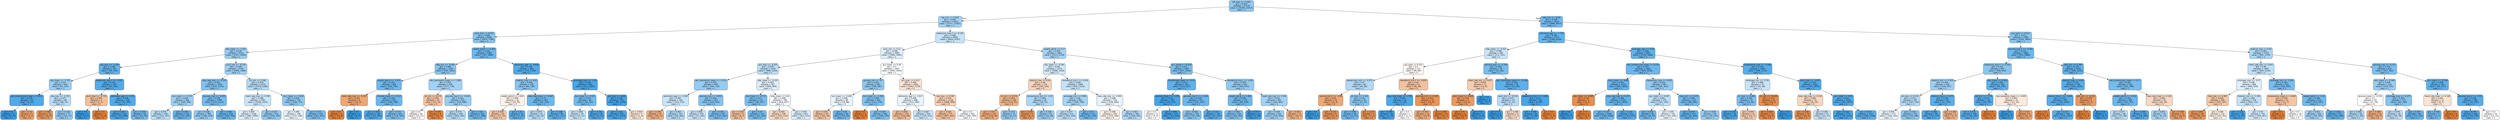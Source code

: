 digraph Tree {
node [shape=box, style="filled, rounded", color="black", fontname="helvetica"] ;
edge [fontname="helvetica"] ;
0 [label="ptt_max <= -0.285\ngini = 0.423\nsamples = 21176\nvalue = [10166, 23324]\nclass = 1", fillcolor="#8fc8f0"] ;
1 [label="sbp_min <= 0.047\ngini = 0.456\nsamples = 13013\nvalue = [7277, 13387]\nclass = 1", fillcolor="#a5d2f3"] ;
0 -> 1 [labeldistance=2.5, labelangle=45, headlabel="True"] ;
2 [label="pco2_max <= 0.033\ngini = 0.408\nsamples = 6369\nvalue = [2874, 7196]\nclass = 1", fillcolor="#88c4ef"] ;
1 -> 2 ;
3 [label="dbp_mean <= -1.307\ngini = 0.439\nsamples = 4101\nvalue = [2107, 4356]\nclass = 1", fillcolor="#99ccf2"] ;
2 -> 3 ;
4 [label="sbp_max <= -1.039\ngini = 0.296\nsamples = 351\nvalue = [99, 450]\nclass = 1", fillcolor="#65b3eb"] ;
3 -> 4 ;
5 [label="sbp_mean <= -1.757\ngini = 0.44\nsamples = 109\nvalue = [52, 107]\nclass = 1", fillcolor="#99cdf2"] ;
4 -> 5 ;
6 [label="abs_lymphocytes_mean <= 0.011\ngini = 0.193\nsamples = 20\nvalue = [4, 33]\nclass = 1", fillcolor="#51a9e8"] ;
5 -> 6 ;
7 [label="gini = 0.0\nsamples = 17\nvalue = [0, 32]\nclass = 1", fillcolor="#399de5"] ;
6 -> 7 ;
8 [label="gini = 0.32\nsamples = 3\nvalue = [4, 1]\nclass = 0", fillcolor="#eca06a"] ;
6 -> 8 ;
9 [label="sbp_max <= -1.742\ngini = 0.477\nsamples = 89\nvalue = [48, 74]\nclass = 1", fillcolor="#b9ddf6"] ;
5 -> 9 ;
10 [label="gini = 0.266\nsamples = 12\nvalue = [16, 3]\nclass = 0", fillcolor="#ea995e"] ;
9 -> 10 ;
11 [label="gini = 0.428\nsamples = 77\nvalue = [32, 71]\nclass = 1", fillcolor="#92c9f1"] ;
9 -> 11 ;
12 [label="potassium_max.1 <= -1.527\ngini = 0.212\nsamples = 242\nvalue = [47, 343]\nclass = 1", fillcolor="#54aae9"] ;
4 -> 12 ;
13 [label="pco2_max <= -0.778\ngini = 0.444\nsamples = 2\nvalue = [2, 1]\nclass = 0", fillcolor="#f2c09c"] ;
12 -> 13 ;
14 [label="gini = 0.0\nsamples = 1\nvalue = [0, 1]\nclass = 1", fillcolor="#399de5"] ;
13 -> 14 ;
15 [label="gini = 0.0\nsamples = 1\nvalue = [2, 0]\nclass = 0", fillcolor="#e58139"] ;
13 -> 15 ;
16 [label="admission_age <= 1.251\ngini = 0.206\nsamples = 240\nvalue = [45, 342]\nclass = 1", fillcolor="#53aae8"] ;
12 -> 16 ;
17 [label="gini = 0.147\nsamples = 178\nvalue = [23, 266]\nclass = 1", fillcolor="#4aa5e7"] ;
16 -> 17 ;
18 [label="gini = 0.348\nsamples = 62\nvalue = [22, 76]\nclass = 1", fillcolor="#72b9ed"] ;
16 -> 18 ;
19 [label="pco2_min <= -0.134\ngini = 0.449\nsamples = 3750\nvalue = [2008, 3906]\nclass = 1", fillcolor="#9fcff2"] ;
3 -> 19 ;
20 [label="resp_rate_max <= -0.559\ngini = 0.393\nsamples = 1478\nvalue = [632, 1720]\nclass = 1", fillcolor="#82c1ef"] ;
19 -> 20 ;
21 [label="bun_mean <= -0.125\ngini = 0.448\nsamples = 469\nvalue = [260, 508]\nclass = 1", fillcolor="#9ecff2"] ;
20 -> 21 ;
22 [label="gini = 0.476\nsamples = 349\nvalue = [223, 347]\nclass = 1", fillcolor="#b8dcf6"] ;
21 -> 22 ;
23 [label="gini = 0.304\nsamples = 120\nvalue = [37, 161]\nclass = 1", fillcolor="#67b4eb"] ;
21 -> 23 ;
24 [label="glucose_max <= -0.281\ngini = 0.359\nsamples = 1009\nvalue = [372, 1212]\nclass = 1", fillcolor="#76bbed"] ;
20 -> 24 ;
25 [label="gini = 0.428\nsamples = 384\nvalue = [188, 419]\nclass = 1", fillcolor="#92c9f1"] ;
24 -> 25 ;
26 [label="gini = 0.306\nsamples = 625\nvalue = [184, 793]\nclass = 1", fillcolor="#67b4eb"] ;
24 -> 26 ;
27 [label="ph_min <= 0.166\ngini = 0.474\nsamples = 2272\nvalue = [1376, 2186]\nclass = 1", fillcolor="#b6dbf5"] ;
19 -> 27 ;
28 [label="heart_rate_max <= 0.789\ngini = 0.488\nsamples = 1562\nvalue = [1038, 1415]\nclass = 1", fillcolor="#cae5f8"] ;
27 -> 28 ;
29 [label="gini = 0.495\nsamples = 1248\nvalue = [894, 1089]\nclass = 1", fillcolor="#dcedfa"] ;
28 -> 29 ;
30 [label="gini = 0.425\nsamples = 314\nvalue = [144, 326]\nclass = 1", fillcolor="#90c8f0"] ;
28 -> 30 ;
31 [label="bun_mean <= -0.639\ngini = 0.424\nsamples = 710\nvalue = [338, 771]\nclass = 1", fillcolor="#90c8f0"] ;
27 -> 31 ;
32 [label="gini = 0.498\nsamples = 190\nvalue = [137, 156]\nclass = 1", fillcolor="#e7f3fc"] ;
31 -> 32 ;
33 [label="gini = 0.371\nsamples = 520\nvalue = [201, 615]\nclass = 1", fillcolor="#7abded"] ;
31 -> 33 ;
34 [label="weight_admit <= 0.265\ngini = 0.335\nsamples = 2268\nvalue = [767, 2840]\nclass = 1", fillcolor="#6eb7ec"] ;
2 -> 34 ;
35 [label="dbp_min <= -0.343\ngini = 0.406\nsamples = 1305\nvalue = [593, 1501]\nclass = 1", fillcolor="#87c4ef"] ;
34 -> 35 ;
36 [label="weight_admit <= -1.972\ngini = 0.337\nsamples = 629\nvalue = [216, 791]\nclass = 1", fillcolor="#6fb8ec"] ;
35 -> 36 ;
37 [label="heart_rate_max <= -0.167\ngini = 0.355\nsamples = 6\nvalue = [10, 3]\nclass = 0", fillcolor="#eda774"] ;
36 -> 37 ;
38 [label="gini = 0.0\nsamples = 4\nvalue = [10, 0]\nclass = 0", fillcolor="#e58139"] ;
37 -> 38 ;
39 [label="gini = 0.0\nsamples = 2\nvalue = [0, 3]\nclass = 1", fillcolor="#399de5"] ;
37 -> 39 ;
40 [label="chloride_mean <= -0.312\ngini = 0.329\nsamples = 623\nvalue = [206, 788]\nclass = 1", fillcolor="#6db7ec"] ;
36 -> 40 ;
41 [label="gini = 0.193\nsamples = 182\nvalue = [32, 263]\nclass = 1", fillcolor="#51a9e8"] ;
40 -> 41 ;
42 [label="gini = 0.374\nsamples = 441\nvalue = [174, 525]\nclass = 1", fillcolor="#7bbdee"] ;
40 -> 42 ;
43 [label="abs_neutrophils_mean <= -1.009\ngini = 0.453\nsamples = 676\nvalue = [377, 710]\nclass = 1", fillcolor="#a2d1f3"] ;
35 -> 43 ;
44 [label="ph_min <= 0.274\ngini = 0.455\nsamples = 35\nvalue = [41, 22]\nclass = 0", fillcolor="#f3c5a3"] ;
43 -> 44 ;
45 [label="gini = 0.5\nsamples = 26\nvalue = [22, 21]\nclass = 0", fillcolor="#fef9f6"] ;
44 -> 45 ;
46 [label="gini = 0.095\nsamples = 9\nvalue = [19, 1]\nclass = 0", fillcolor="#e68843"] ;
44 -> 46 ;
47 [label="glucose_max.2 <= -0.026\ngini = 0.441\nsamples = 641\nvalue = [336, 688]\nclass = 1", fillcolor="#9acdf2"] ;
43 -> 47 ;
48 [label="gini = 0.474\nsamples = 439\nvalue = [265, 420]\nclass = 1", fillcolor="#b6dbf5"] ;
47 -> 48 ;
49 [label="gini = 0.331\nsamples = 202\nvalue = [71, 268]\nclass = 1", fillcolor="#6db7ec"] ;
47 -> 49 ;
50 [label="admission_age <= -0.859\ngini = 0.204\nsamples = 963\nvalue = [174, 1339]\nclass = 1", fillcolor="#53aae8"] ;
34 -> 50 ;
51 [label="totalco2_max <= 0.02\ngini = 0.409\nsamples = 139\nvalue = [64, 159]\nclass = 1", fillcolor="#89c4ef"] ;
50 -> 51 ;
52 [label="weight_admit <= 1.638\ngini = 0.499\nsamples = 36\nvalue = [29, 26]\nclass = 0", fillcolor="#fcf2eb"] ;
51 -> 52 ;
53 [label="gini = 0.459\nsamples = 26\nvalue = [27, 15]\nclass = 0", fillcolor="#f3c7a7"] ;
52 -> 53 ;
54 [label="gini = 0.26\nsamples = 10\nvalue = [2, 11]\nclass = 1", fillcolor="#5dafea"] ;
52 -> 54 ;
55 [label="resp_rate_mean <= -0.667\ngini = 0.33\nsamples = 103\nvalue = [35, 133]\nclass = 1", fillcolor="#6db7ec"] ;
51 -> 55 ;
56 [label="gini = 0.475\nsamples = 23\nvalue = [14, 22]\nclass = 1", fillcolor="#b7dbf6"] ;
55 -> 56 ;
57 [label="gini = 0.268\nsamples = 80\nvalue = [21, 111]\nclass = 1", fillcolor="#5eb0ea"] ;
55 -> 57 ;
58 [label="aniongap_max <= -1.16\ngini = 0.156\nsamples = 824\nvalue = [110, 1180]\nclass = 1", fillcolor="#4ba6e7"] ;
50 -> 58 ;
59 [label="bun_mean <= -0.517\ngini = 0.351\nsamples = 83\nvalue = [30, 102]\nclass = 1", fillcolor="#73baed"] ;
58 -> 59 ;
60 [label="gini = 0.486\nsamples = 29\nvalue = [22, 31]\nclass = 1", fillcolor="#c6e3f7"] ;
59 -> 60 ;
61 [label="gini = 0.182\nsamples = 54\nvalue = [8, 71]\nclass = 1", fillcolor="#4fa8e8"] ;
59 -> 61 ;
62 [label="po2_max <= 2.802\ngini = 0.129\nsamples = 741\nvalue = [80, 1078]\nclass = 1", fillcolor="#48a4e7"] ;
58 -> 62 ;
63 [label="gini = 0.122\nsamples = 737\nvalue = [75, 1074]\nclass = 1", fillcolor="#47a4e7"] ;
62 -> 63 ;
64 [label="gini = 0.494\nsamples = 4\nvalue = [5, 4]\nclass = 0", fillcolor="#fae6d7"] ;
62 -> 64 ;
65 [label="potassium_max.1 <= -0.154\ngini = 0.486\nsamples = 6644\nvalue = [4403, 6191]\nclass = 1", fillcolor="#c6e3f7"] ;
1 -> 65 ;
66 [label="spo2_min <= 0.12\ngini = 0.496\nsamples = 3983\nvalue = [2890, 3463]\nclass = 1", fillcolor="#deeffb"] ;
65 -> 66 ;
67 [label="po2_max <= -0.325\ngini = 0.479\nsamples = 1576\nvalue = [998, 1520]\nclass = 1", fillcolor="#bbddf6"] ;
66 -> 67 ;
68 [label="abs_neutrophils_mean <= -0.214\ngini = 0.434\nsamples = 649\nvalue = [334, 716]\nclass = 1", fillcolor="#95cbf1"] ;
67 -> 68 ;
69 [label="admission_age <= -1.294\ngini = 0.487\nsamples = 182\nvalue = [124, 172]\nclass = 1", fillcolor="#c8e4f8"] ;
68 -> 69 ;
70 [label="gini = 0.399\nsamples = 25\nvalue = [29, 11]\nclass = 0", fillcolor="#efb184"] ;
69 -> 70 ;
71 [label="gini = 0.467\nsamples = 157\nvalue = [95, 161]\nclass = 1", fillcolor="#aed7f4"] ;
69 -> 71 ;
72 [label="glucose_max <= -0.655\ngini = 0.402\nsamples = 467\nvalue = [210, 544]\nclass = 1", fillcolor="#85c3ef"] ;
68 -> 72 ;
73 [label="gini = 0.486\nsamples = 120\nvalue = [73, 102]\nclass = 1", fillcolor="#c7e3f8"] ;
72 -> 73 ;
74 [label="gini = 0.361\nsamples = 347\nvalue = [137, 442]\nclass = 1", fillcolor="#76bbed"] ;
72 -> 74 ;
75 [label="dbp_mean <= -0.525\ngini = 0.495\nsamples = 927\nvalue = [664, 804]\nclass = 1", fillcolor="#ddeefa"] ;
67 -> 75 ;
76 [label="bun_mean <= -0.713\ngini = 0.371\nsamples = 131\nvalue = [48, 147]\nclass = 1", fillcolor="#7abded"] ;
75 -> 76 ;
77 [label="gini = 0.444\nsamples = 6\nvalue = [6, 3]\nclass = 0", fillcolor="#f2c09c"] ;
76 -> 77 ;
78 [label="gini = 0.35\nsamples = 125\nvalue = [42, 144]\nclass = 1", fillcolor="#73baed"] ;
76 -> 78 ;
79 [label="mbp_mean <= 0.16\ngini = 0.499\nsamples = 796\nvalue = [616, 657]\nclass = 1", fillcolor="#f3f9fd"] ;
75 -> 79 ;
80 [label="gini = 0.483\nsamples = 195\nvalue = [193, 133]\nclass = 0", fillcolor="#f7d8c1"] ;
79 -> 80 ;
81 [label="gini = 0.494\nsamples = 601\nvalue = [423, 524]\nclass = 1", fillcolor="#d9ecfa"] ;
79 -> 81 ;
82 [label="gcs_motor <= 0.26\ngini = 0.5\nsamples = 2407\nvalue = [1892, 1943]\nclass = 1", fillcolor="#fafcfe"] ;
66 -> 82 ;
83 [label="glucose_min <= -0.7\ngini = 0.422\nsamples = 581\nvalue = [290, 667]\nclass = 1", fillcolor="#8fc8f0"] ;
82 -> 83 ;
84 [label="bun_mean <= -0.492\ngini = 0.498\nsamples = 89\nvalue = [78, 88]\nclass = 1", fillcolor="#e8f4fc"] ;
83 -> 84 ;
85 [label="gini = 0.455\nsamples = 50\nvalue = [63, 34]\nclass = 0", fillcolor="#f3c5a4"] ;
84 -> 85 ;
86 [label="gini = 0.34\nsamples = 39\nvalue = [15, 54]\nclass = 1", fillcolor="#70b8ec"] ;
84 -> 86 ;
87 [label="bun_mean <= -1.056\ngini = 0.392\nsamples = 492\nvalue = [212, 579]\nclass = 1", fillcolor="#81c1ef"] ;
83 -> 87 ;
88 [label="gini = 0.0\nsamples = 2\nvalue = [6, 0]\nclass = 0", fillcolor="#e58139"] ;
87 -> 88 ;
89 [label="gini = 0.387\nsamples = 490\nvalue = [206, 579]\nclass = 1", fillcolor="#7fc0ee"] ;
87 -> 89 ;
90 [label="gcs_eyes <= 0.412\ngini = 0.494\nsamples = 1826\nvalue = [1602, 1276]\nclass = 0", fillcolor="#fae5d7"] ;
82 -> 90 ;
91 [label="admission_age <= -1.617\ngini = 0.498\nsamples = 688\nvalue = [514, 580]\nclass = 1", fillcolor="#e8f4fc"] ;
90 -> 91 ;
92 [label="gini = 0.438\nsamples = 133\nvalue = [144, 69]\nclass = 0", fillcolor="#f1bd98"] ;
91 -> 92 ;
93 [label="gini = 0.487\nsamples = 555\nvalue = [370, 511]\nclass = 1", fillcolor="#c8e4f8"] ;
91 -> 93 ;
94 [label="sbp_max <= 0.587\ngini = 0.476\nsamples = 1138\nvalue = [1088, 696]\nclass = 0", fillcolor="#f6d2b8"] ;
90 -> 94 ;
95 [label="gini = 0.444\nsamples = 777\nvalue = [807, 403]\nclass = 0", fillcolor="#f2c09c"] ;
94 -> 95 ;
96 [label="gini = 0.5\nsamples = 361\nvalue = [281, 293]\nclass = 1", fillcolor="#f7fbfe"] ;
94 -> 96 ;
97 [label="weight_admit <= 0.17\ngini = 0.459\nsamples = 2661\nvalue = [1513, 2728]\nclass = 1", fillcolor="#a7d3f3"] ;
65 -> 97 ;
98 [label="sbp_mean <= -0.284\ngini = 0.491\nsamples = 1574\nvalue = [1086, 1418]\nclass = 1", fillcolor="#d1e8f9"] ;
97 -> 98 ;
99 [label="totalco2_max <= 0.02\ngini = 0.48\nsamples = 174\nvalue = [154, 103]\nclass = 0", fillcolor="#f6d5bd"] ;
98 -> 99 ;
100 [label="inr_min <= 0.078\ngini = 0.416\nsamples = 118\nvalue = [124, 52]\nclass = 0", fillcolor="#f0b68c"] ;
99 -> 100 ;
101 [label="gini = 0.373\nsamples = 107\nvalue = [118, 39]\nclass = 0", fillcolor="#eeab7a"] ;
100 -> 101 ;
102 [label="gini = 0.432\nsamples = 11\nvalue = [6, 13]\nclass = 1", fillcolor="#94caf1"] ;
100 -> 102 ;
103 [label="temperature_min <= -1.02\ngini = 0.466\nsamples = 56\nvalue = [30, 51]\nclass = 1", fillcolor="#add7f4"] ;
99 -> 103 ;
104 [label="gini = 0.245\nsamples = 4\nvalue = [6, 1]\nclass = 0", fillcolor="#e9965a"] ;
103 -> 104 ;
105 [label="gini = 0.438\nsamples = 52\nvalue = [24, 50]\nclass = 1", fillcolor="#98ccf1"] ;
103 -> 105 ;
106 [label="hematocrit_min.1 <= 0.039\ngini = 0.485\nsamples = 1400\nvalue = [932, 1315]\nclass = 1", fillcolor="#c5e2f7"] ;
98 -> 106 ;
107 [label="aniongap_min <= 0.981\ngini = 0.46\nsamples = 682\nvalue = [396, 706]\nclass = 1", fillcolor="#a8d4f4"] ;
106 -> 107 ;
108 [label="gini = 0.477\nsamples = 571\nvalue = [355, 550]\nclass = 1", fillcolor="#b9dcf6"] ;
107 -> 108 ;
109 [label="gini = 0.33\nsamples = 111\nvalue = [41, 156]\nclass = 1", fillcolor="#6db7ec"] ;
107 -> 109 ;
110 [label="resp_rate_max <= -0.093\ngini = 0.498\nsamples = 718\nvalue = [536, 609]\nclass = 1", fillcolor="#e7f3fc"] ;
106 -> 110 ;
111 [label="gini = 0.498\nsamples = 428\nvalue = [370, 328]\nclass = 0", fillcolor="#fcf1e9"] ;
110 -> 111 ;
112 [label="gini = 0.467\nsamples = 290\nvalue = [166, 281]\nclass = 1", fillcolor="#aed7f4"] ;
110 -> 112 ;
113 [label="gcs_verbal <= 0.618\ngini = 0.371\nsamples = 1087\nvalue = [427, 1310]\nclass = 1", fillcolor="#7abded"] ;
97 -> 113 ;
114 [label="bicarbonate_mean <= -0.29\ngini = 0.271\nsamples = 455\nvalue = [123, 637]\nclass = 1", fillcolor="#5fb0ea"] ;
113 -> 114 ;
115 [label="glucose_mean <= -1.158\ngini = 0.125\nsamples = 142\nvalue = [16, 222]\nclass = 1", fillcolor="#47a4e7"] ;
114 -> 115 ;
116 [label="gini = 0.5\nsamples = 5\nvalue = [4, 4]\nclass = 0", fillcolor="#ffffff"] ;
115 -> 116 ;
117 [label="gini = 0.099\nsamples = 137\nvalue = [12, 218]\nclass = 1", fillcolor="#44a2e6"] ;
115 -> 117 ;
118 [label="glucose_max.2 <= -0.248\ngini = 0.326\nsamples = 313\nvalue = [107, 415]\nclass = 1", fillcolor="#6cb6ec"] ;
114 -> 118 ;
119 [label="gini = 0.406\nsamples = 159\nvalue = [76, 192]\nclass = 1", fillcolor="#87c4ef"] ;
118 -> 119 ;
120 [label="gini = 0.214\nsamples = 154\nvalue = [31, 223]\nclass = 1", fillcolor="#55abe9"] ;
118 -> 120 ;
121 [label="hematocrit_min.1 <= -0.44\ngini = 0.429\nsamples = 632\nvalue = [304, 673]\nclass = 1", fillcolor="#92c9f1"] ;
113 -> 121 ;
122 [label="weight_admit <= 1.482\ngini = 0.339\nsamples = 170\nvalue = [58, 210]\nclass = 1", fillcolor="#70b8ec"] ;
121 -> 122 ;
123 [label="gini = 0.382\nsamples = 139\nvalue = [56, 162]\nclass = 1", fillcolor="#7dbfee"] ;
122 -> 123 ;
124 [label="gini = 0.077\nsamples = 31\nvalue = [2, 48]\nclass = 1", fillcolor="#41a1e6"] ;
122 -> 124 ;
125 [label="heart_rate_max <= 1.549\ngini = 0.453\nsamples = 462\nvalue = [246, 463]\nclass = 1", fillcolor="#a2d1f3"] ;
121 -> 125 ;
126 [label="gini = 0.444\nsamples = 445\nvalue = [228, 456]\nclass = 1", fillcolor="#9ccef2"] ;
125 -> 126 ;
127 [label="gini = 0.403\nsamples = 17\nvalue = [18, 7]\nclass = 0", fillcolor="#efb286"] ;
125 -> 127 ;
128 [label="dbp_min <= -0.04\ngini = 0.349\nsamples = 8163\nvalue = [2889, 9937]\nclass = 1", fillcolor="#73b9ed"] ;
0 -> 128 [labeldistance=2.5, labelangle=-45, headlabel="False"] ;
129 [label="admission_age <= -1.729\ngini = 0.295\nsamples = 4773\nvalue = [1346, 6134]\nclass = 1", fillcolor="#64b3eb"] ;
128 -> 129 ;
130 [label="mbp_mean <= -0.431\ngini = 0.488\nsamples = 166\nvalue = [111, 151]\nclass = 1", fillcolor="#cbe5f8"] ;
129 -> 130 ;
131 [label="gcs_eyes <= 0.412\ngini = 0.5\nsamples = 111\nvalue = [90, 85]\nclass = 0", fillcolor="#fef8f4"] ;
130 -> 131 ;
132 [label="baseexcess_min <= -3.375\ngini = 0.47\nsamples = 60\nvalue = [34, 56]\nclass = 1", fillcolor="#b1d8f5"] ;
131 -> 132 ;
133 [label="calcium_min.1 <= -1.98\ngini = 0.36\nsamples = 10\nvalue = [13, 4]\nclass = 0", fillcolor="#eda876"] ;
132 -> 133 ;
134 [label="gini = 0.0\nsamples = 1\nvalue = [0, 2]\nclass = 1", fillcolor="#399de5"] ;
133 -> 134 ;
135 [label="gini = 0.231\nsamples = 9\nvalue = [13, 2]\nclass = 0", fillcolor="#e99457"] ;
133 -> 135 ;
136 [label="ph_max <= 1.242\ngini = 0.41\nsamples = 50\nvalue = [21, 52]\nclass = 1", fillcolor="#89c5f0"] ;
132 -> 136 ;
137 [label="gini = 0.338\nsamples = 46\nvalue = [14, 51]\nclass = 1", fillcolor="#6fb8ec"] ;
136 -> 137 ;
138 [label="gini = 0.219\nsamples = 4\nvalue = [7, 1]\nclass = 0", fillcolor="#e99355"] ;
136 -> 138 ;
139 [label="hematocrit_min.1 <= -0.933\ngini = 0.45\nsamples = 51\nvalue = [56, 29]\nclass = 0", fillcolor="#f2c2a0"] ;
131 -> 139 ;
140 [label="resp_rate_mean <= 1.709\ngini = 0.165\nsamples = 18\nvalue = [2, 20]\nclass = 1", fillcolor="#4da7e8"] ;
139 -> 140 ;
141 [label="gini = 0.095\nsamples = 16\nvalue = [1, 19]\nclass = 1", fillcolor="#43a2e6"] ;
140 -> 141 ;
142 [label="gini = 0.5\nsamples = 2\nvalue = [1, 1]\nclass = 0", fillcolor="#ffffff"] ;
140 -> 142 ;
143 [label="glucose_min <= -0.403\ngini = 0.245\nsamples = 33\nvalue = [54, 9]\nclass = 0", fillcolor="#e9965a"] ;
139 -> 143 ;
144 [label="gini = 0.383\nsamples = 19\nvalue = [23, 8]\nclass = 0", fillcolor="#eead7e"] ;
143 -> 144 ;
145 [label="gini = 0.061\nsamples = 14\nvalue = [31, 1]\nclass = 0", fillcolor="#e6853f"] ;
143 -> 145 ;
146 [label="glucose_max <= -0.749\ngini = 0.366\nsamples = 55\nvalue = [21, 66]\nclass = 1", fillcolor="#78bced"] ;
130 -> 146 ;
147 [label="heart_rate_min <= 0.627\ngini = 0.469\nsamples = 11\nvalue = [10, 6]\nclass = 0", fillcolor="#f5cdb0"] ;
146 -> 147 ;
148 [label="spo2_mean <= 0.808\ngini = 0.278\nsamples = 8\nvalue = [10, 2]\nclass = 0", fillcolor="#ea9a61"] ;
147 -> 148 ;
149 [label="gini = 0.0\nsamples = 6\nvalue = [10, 0]\nclass = 0", fillcolor="#e58139"] ;
148 -> 149 ;
150 [label="gini = 0.0\nsamples = 2\nvalue = [0, 2]\nclass = 1", fillcolor="#399de5"] ;
148 -> 150 ;
151 [label="gini = 0.0\nsamples = 3\nvalue = [0, 4]\nclass = 1", fillcolor="#399de5"] ;
147 -> 151 ;
152 [label="abs_monocytes_mean <= -0.198\ngini = 0.262\nsamples = 44\nvalue = [11, 60]\nclass = 1", fillcolor="#5dafea"] ;
146 -> 152 ;
153 [label="spo2_min <= -0.103\ngini = 0.475\nsamples = 14\nvalue = [7, 11]\nclass = 1", fillcolor="#b7dbf6"] ;
152 -> 153 ;
154 [label="gini = 0.0\nsamples = 5\nvalue = [0, 6]\nclass = 1", fillcolor="#399de5"] ;
153 -> 154 ;
155 [label="gini = 0.486\nsamples = 9\nvalue = [7, 5]\nclass = 0", fillcolor="#f8dbc6"] ;
153 -> 155 ;
156 [label="potassium_min.1 <= 1.636\ngini = 0.14\nsamples = 30\nvalue = [4, 49]\nclass = 1", fillcolor="#49a5e7"] ;
152 -> 156 ;
157 [label="gini = 0.109\nsamples = 29\nvalue = [3, 49]\nclass = 1", fillcolor="#45a3e7"] ;
156 -> 157 ;
158 [label="gini = 0.0\nsamples = 1\nvalue = [1, 0]\nclass = 0", fillcolor="#e58139"] ;
156 -> 158 ;
159 [label="aniongap_max <= 0.02\ngini = 0.284\nsamples = 4607\nvalue = [1235, 5983]\nclass = 1", fillcolor="#62b1ea"] ;
129 -> 159 ;
160 [label="abs_lymphocytes_mean <= 0.076\ngini = 0.323\nsamples = 2602\nvalue = [829, 3259]\nclass = 1", fillcolor="#6bb6ec"] ;
159 -> 160 ;
161 [label="spo2_mean <= -4.89\ngini = 0.301\nsamples = 2215\nvalue = [642, 2834]\nclass = 1", fillcolor="#66b3eb"] ;
160 -> 161 ;
162 [label="wbc_mean <= -0.895\ngini = 0.18\nsamples = 5\nvalue = [9, 1]\nclass = 0", fillcolor="#e88f4f"] ;
161 -> 162 ;
163 [label="gini = 0.0\nsamples = 1\nvalue = [0, 1]\nclass = 1", fillcolor="#399de5"] ;
162 -> 163 ;
164 [label="gini = 0.0\nsamples = 4\nvalue = [9, 0]\nclass = 0", fillcolor="#e58139"] ;
162 -> 164 ;
165 [label="resp_rate_max <= 0.257\ngini = 0.299\nsamples = 2210\nvalue = [633, 2833]\nclass = 1", fillcolor="#65b3eb"] ;
161 -> 165 ;
166 [label="gini = 0.327\nsamples = 1599\nvalue = [508, 1958]\nclass = 1", fillcolor="#6cb6ec"] ;
165 -> 166 ;
167 [label="gini = 0.219\nsamples = 611\nvalue = [125, 875]\nclass = 1", fillcolor="#55abe9"] ;
165 -> 167 ;
168 [label="baseexcess_max <= 0.042\ngini = 0.424\nsamples = 387\nvalue = [187, 425]\nclass = 1", fillcolor="#90c8f0"] ;
160 -> 168 ;
169 [label="gcs_motor <= -0.307\ngini = 0.481\nsamples = 174\nvalue = [107, 159]\nclass = 1", fillcolor="#bedff6"] ;
168 -> 169 ;
170 [label="gini = 0.331\nsamples = 45\nvalue = [14, 53]\nclass = 1", fillcolor="#6db7ec"] ;
169 -> 170 ;
171 [label="gini = 0.498\nsamples = 129\nvalue = [93, 106]\nclass = 1", fillcolor="#e7f3fc"] ;
169 -> 171 ;
172 [label="mbp_min <= -0.276\ngini = 0.356\nsamples = 213\nvalue = [80, 266]\nclass = 1", fillcolor="#75baed"] ;
168 -> 172 ;
173 [label="gini = 0.267\nsamples = 117\nvalue = [31, 164]\nclass = 1", fillcolor="#5eb0ea"] ;
172 -> 173 ;
174 [label="gini = 0.438\nsamples = 96\nvalue = [49, 102]\nclass = 1", fillcolor="#98ccf1"] ;
172 -> 174 ;
175 [label="temperature_max <= -2.448\ngini = 0.226\nsamples = 2005\nvalue = [406, 2724]\nclass = 1", fillcolor="#57ace9"] ;
159 -> 175 ;
176 [label="aniongap_min <= 3.759\ngini = 0.488\nsamples = 53\nvalue = [35, 48]\nclass = 1", fillcolor="#c9e4f8"] ;
175 -> 176 ;
177 [label="inr_max <= 0.864\ngini = 0.383\nsamples = 41\nvalue = [16, 46]\nclass = 1", fillcolor="#7ebfee"] ;
176 -> 177 ;
178 [label="gini = 0.169\nsamples = 30\nvalue = [4, 39]\nclass = 1", fillcolor="#4da7e8"] ;
177 -> 178 ;
179 [label="gini = 0.465\nsamples = 11\nvalue = [12, 7]\nclass = 0", fillcolor="#f4caac"] ;
177 -> 179 ;
180 [label="inr_min <= 10.006\ngini = 0.172\nsamples = 12\nvalue = [19, 2]\nclass = 0", fillcolor="#e88e4e"] ;
176 -> 180 ;
181 [label="gini = 0.095\nsamples = 11\nvalue = [19, 1]\nclass = 0", fillcolor="#e68843"] ;
180 -> 181 ;
182 [label="gini = 0.0\nsamples = 1\nvalue = [0, 1]\nclass = 1", fillcolor="#399de5"] ;
180 -> 182 ;
183 [label="spo2_max <= -3.657\ngini = 0.214\nsamples = 1952\nvalue = [371, 2676]\nclass = 1", fillcolor="#54abe9"] ;
175 -> 183 ;
184 [label="resp_rate_max <= 0.218\ngini = 0.482\nsamples = 33\nvalue = [28, 19]\nclass = 0", fillcolor="#f7d7bf"] ;
183 -> 184 ;
185 [label="gini = 0.198\nsamples = 10\nvalue = [16, 2]\nclass = 0", fillcolor="#e89152"] ;
184 -> 185 ;
186 [label="gini = 0.485\nsamples = 23\nvalue = [12, 17]\nclass = 1", fillcolor="#c5e2f7"] ;
184 -> 186 ;
187 [label="gcs_motor <= 0.26\ngini = 0.203\nsamples = 1919\nvalue = [343, 2657]\nclass = 1", fillcolor="#53aae8"] ;
183 -> 187 ;
188 [label="gini = 0.118\nsamples = 772\nvalue = [75, 1119]\nclass = 1", fillcolor="#46a4e7"] ;
187 -> 188 ;
189 [label="gini = 0.253\nsamples = 1147\nvalue = [268, 1538]\nclass = 1", fillcolor="#5caeea"] ;
187 -> 189 ;
190 [label="gcs_eyes <= 0.412\ngini = 0.411\nsamples = 3390\nvalue = [1543, 3803]\nclass = 1", fillcolor="#89c5f0"] ;
128 -> 190 ;
191 [label="glucose_max.2 <= -0.392\ngini = 0.333\nsamples = 1680\nvalue = [552, 2068]\nclass = 1", fillcolor="#6eb7ec"] ;
190 -> 191 ;
192 [label="potassium_max.1 <= 0.205\ngini = 0.412\nsamples = 601\nvalue = [268, 654]\nclass = 1", fillcolor="#8ac5f0"] ;
191 -> 192 ;
193 [label="totalco2_min <= 0.539\ngini = 0.444\nsamples = 440\nvalue = [228, 457]\nclass = 1", fillcolor="#9ccef2"] ;
192 -> 193 ;
194 [label="ph_max <= 0.152\ngini = 0.472\nsamples = 347\nvalue = [207, 334]\nclass = 1", fillcolor="#b4daf5"] ;
193 -> 194 ;
195 [label="gini = 0.498\nsamples = 173\nvalue = [128, 145]\nclass = 1", fillcolor="#e8f4fc"] ;
194 -> 195 ;
196 [label="gini = 0.416\nsamples = 174\nvalue = [79, 189]\nclass = 1", fillcolor="#8cc6f0"] ;
194 -> 196 ;
197 [label="totalco2_max <= 2.373\ngini = 0.249\nsamples = 93\nvalue = [21, 123]\nclass = 1", fillcolor="#5baee9"] ;
193 -> 197 ;
198 [label="gini = 0.206\nsamples = 89\nvalue = [16, 121]\nclass = 1", fillcolor="#53aae8"] ;
197 -> 198 ;
199 [label="gini = 0.408\nsamples = 4\nvalue = [5, 2]\nclass = 0", fillcolor="#efb388"] ;
197 -> 199 ;
200 [label="wbc_mean <= 0.918\ngini = 0.281\nsamples = 161\nvalue = [40, 197]\nclass = 1", fillcolor="#61b1ea"] ;
192 -> 200 ;
201 [label="ptt_min <= 7.776\ngini = 0.227\nsamples = 147\nvalue = [28, 187]\nclass = 1", fillcolor="#57ace9"] ;
200 -> 201 ;
202 [label="gini = 0.214\nsamples = 146\nvalue = [26, 187]\nclass = 1", fillcolor="#55abe9"] ;
201 -> 202 ;
203 [label="gini = 0.0\nsamples = 1\nvalue = [2, 0]\nclass = 0", fillcolor="#e58139"] ;
201 -> 203 ;
204 [label="abs_basophils_mean <= -0.459\ngini = 0.496\nsamples = 14\nvalue = [12, 10]\nclass = 0", fillcolor="#fbeade"] ;
200 -> 204 ;
205 [label="gini = 0.0\nsamples = 5\nvalue = [0, 7]\nclass = 1", fillcolor="#399de5"] ;
204 -> 205 ;
206 [label="gini = 0.32\nsamples = 9\nvalue = [12, 3]\nclass = 0", fillcolor="#eca06a"] ;
204 -> 206 ;
207 [label="dbp_min <= 0.784\ngini = 0.279\nsamples = 1079\nvalue = [284, 1414]\nclass = 1", fillcolor="#61b1ea"] ;
191 -> 207 ;
208 [label="totalco2_max <= 4.95\ngini = 0.237\nsamples = 749\nvalue = [163, 1024]\nclass = 1", fillcolor="#59ade9"] ;
207 -> 208 ;
209 [label="calcium_max.1 <= -2.644\ngini = 0.232\nsamples = 746\nvalue = [158, 1023]\nclass = 1", fillcolor="#58ace9"] ;
208 -> 209 ;
210 [label="gini = 0.0\nsamples = 2\nvalue = [4, 0]\nclass = 0", fillcolor="#e58139"] ;
209 -> 210 ;
211 [label="gini = 0.227\nsamples = 744\nvalue = [154, 1023]\nclass = 1", fillcolor="#57ace9"] ;
209 -> 211 ;
212 [label="po2_min <= -0.591\ngini = 0.278\nsamples = 3\nvalue = [5, 1]\nclass = 0", fillcolor="#ea9a61"] ;
208 -> 212 ;
213 [label="gini = 0.0\nsamples = 2\nvalue = [5, 0]\nclass = 0", fillcolor="#e58139"] ;
212 -> 213 ;
214 [label="gini = 0.0\nsamples = 1\nvalue = [0, 1]\nclass = 1", fillcolor="#399de5"] ;
212 -> 214 ;
215 [label="abs_lymphocytes_mean <= 0.17\ngini = 0.361\nsamples = 330\nvalue = [121, 390]\nclass = 1", fillcolor="#76bbed"] ;
207 -> 215 ;
216 [label="weight_admit <= -0.323\ngini = 0.324\nsamples = 300\nvalue = [95, 372]\nclass = 1", fillcolor="#6cb6ec"] ;
215 -> 216 ;
217 [label="gini = 0.477\nsamples = 86\nvalue = [57, 88]\nclass = 1", fillcolor="#b9dcf6"] ;
216 -> 217 ;
218 [label="gini = 0.208\nsamples = 214\nvalue = [38, 284]\nclass = 1", fillcolor="#53aae8"] ;
216 -> 218 ;
219 [label="resp_rate_mean <= 0.183\ngini = 0.483\nsamples = 30\nvalue = [26, 18]\nclass = 0", fillcolor="#f7d8c2"] ;
215 -> 219 ;
220 [label="gini = 0.463\nsamples = 18\nvalue = [8, 14]\nclass = 1", fillcolor="#aad5f4"] ;
219 -> 220 ;
221 [label="gini = 0.298\nsamples = 12\nvalue = [18, 4]\nclass = 0", fillcolor="#eb9d65"] ;
219 -> 221 ;
222 [label="totalco2_max <= 0.02\ngini = 0.463\nsamples = 1710\nvalue = [991, 1735]\nclass = 1", fillcolor="#aad5f4"] ;
190 -> 222 ;
223 [label="heart_rate_max <= 0.642\ngini = 0.48\nsamples = 1300\nvalue = [824, 1233]\nclass = 1", fillcolor="#bddef6"] ;
222 -> 223 ;
224 [label="aniongap_max <= -0.57\ngini = 0.496\nsamples = 968\nvalue = [696, 829]\nclass = 1", fillcolor="#dfeffb"] ;
223 -> 224 ;
225 [label="mbp_max <= -0.487\ngini = 0.463\nsamples = 190\nvalue = [187, 107]\nclass = 0", fillcolor="#f4c9aa"] ;
224 -> 225 ;
226 [label="gini = 0.254\nsamples = 58\nvalue = [80, 14]\nclass = 0", fillcolor="#ea975c"] ;
225 -> 226 ;
227 [label="gini = 0.498\nsamples = 132\nvalue = [107, 93]\nclass = 0", fillcolor="#fcefe5"] ;
225 -> 227 ;
228 [label="totalco2_min <= -1.336\ngini = 0.485\nsamples = 778\nvalue = [509, 722]\nclass = 1", fillcolor="#c5e2f7"] ;
224 -> 228 ;
229 [label="gini = 0.126\nsamples = 38\nvalue = [4, 55]\nclass = 1", fillcolor="#47a4e7"] ;
228 -> 229 ;
230 [label="gini = 0.49\nsamples = 740\nvalue = [505, 667]\nclass = 1", fillcolor="#cfe7f9"] ;
228 -> 230 ;
231 [label="aniongap_min <= -1.242\ngini = 0.365\nsamples = 332\nvalue = [128, 404]\nclass = 1", fillcolor="#78bced"] ;
223 -> 231 ;
232 [label="temperature_mean <= -0.643\ngini = 0.455\nsamples = 13\nvalue = [13, 7]\nclass = 0", fillcolor="#f3c5a4"] ;
231 -> 232 ;
233 [label="gini = 0.0\nsamples = 3\nvalue = [6, 0]\nclass = 0", fillcolor="#e58139"] ;
232 -> 233 ;
234 [label="gini = 0.5\nsamples = 10\nvalue = [7, 7]\nclass = 0", fillcolor="#ffffff"] ;
232 -> 234 ;
235 [label="weight_admit <= -0.42\ngini = 0.348\nsamples = 319\nvalue = [115, 397]\nclass = 1", fillcolor="#72b9ed"] ;
231 -> 235 ;
236 [label="gini = 0.451\nsamples = 102\nvalue = [56, 107]\nclass = 1", fillcolor="#a1d0f3"] ;
235 -> 236 ;
237 [label="gini = 0.281\nsamples = 217\nvalue = [59, 290]\nclass = 1", fillcolor="#61b1ea"] ;
235 -> 237 ;
238 [label="glucose_max <= -0.212\ngini = 0.375\nsamples = 410\nvalue = [167, 502]\nclass = 1", fillcolor="#7bbeee"] ;
222 -> 238 ;
239 [label="wbc_mean <= -0.569\ngini = 0.439\nsamples = 219\nvalue = [118, 245]\nclass = 1", fillcolor="#98ccf2"] ;
238 -> 239 ;
240 [label="glucose_mean <= -0.554\ngini = 0.5\nsamples = 44\nvalue = [37, 36]\nclass = 0", fillcolor="#fefcfa"] ;
239 -> 240 ;
241 [label="gini = 0.466\nsamples = 28\nvalue = [17, 29]\nclass = 1", fillcolor="#add6f4"] ;
240 -> 241 ;
242 [label="gini = 0.384\nsamples = 16\nvalue = [20, 7]\nclass = 0", fillcolor="#eead7e"] ;
240 -> 242 ;
243 [label="aniongap_max <= -0.373\ngini = 0.403\nsamples = 175\nvalue = [81, 209]\nclass = 1", fillcolor="#86c3ef"] ;
239 -> 243 ;
244 [label="gini = 0.479\nsamples = 76\nvalue = [50, 76]\nclass = 1", fillcolor="#bbddf6"] ;
243 -> 244 ;
245 [label="gini = 0.307\nsamples = 99\nvalue = [31, 133]\nclass = 1", fillcolor="#67b4eb"] ;
243 -> 245 ;
246 [label="bun_mean <= -0.786\ngini = 0.269\nsamples = 191\nvalue = [49, 257]\nclass = 1", fillcolor="#5fb0ea"] ;
238 -> 246 ;
247 [label="heart_rate_mean <= 0.186\ngini = 0.492\nsamples = 11\nvalue = [9, 7]\nclass = 0", fillcolor="#f9e3d3"] ;
246 -> 247 ;
248 [label="gini = 0.346\nsamples = 7\nvalue = [2, 7]\nclass = 1", fillcolor="#72b9ec"] ;
247 -> 248 ;
249 [label="gini = 0.0\nsamples = 4\nvalue = [7, 0]\nclass = 0", fillcolor="#e58139"] ;
247 -> 249 ;
250 [label="glucose_max.2 <= 1.701\ngini = 0.238\nsamples = 180\nvalue = [40, 250]\nclass = 1", fillcolor="#59ade9"] ;
246 -> 250 ;
251 [label="gini = 0.174\nsamples = 160\nvalue = [25, 235]\nclass = 1", fillcolor="#4ea7e8"] ;
250 -> 251 ;
252 [label="gini = 0.5\nsamples = 20\nvalue = [15, 15]\nclass = 0", fillcolor="#ffffff"] ;
250 -> 252 ;
}
